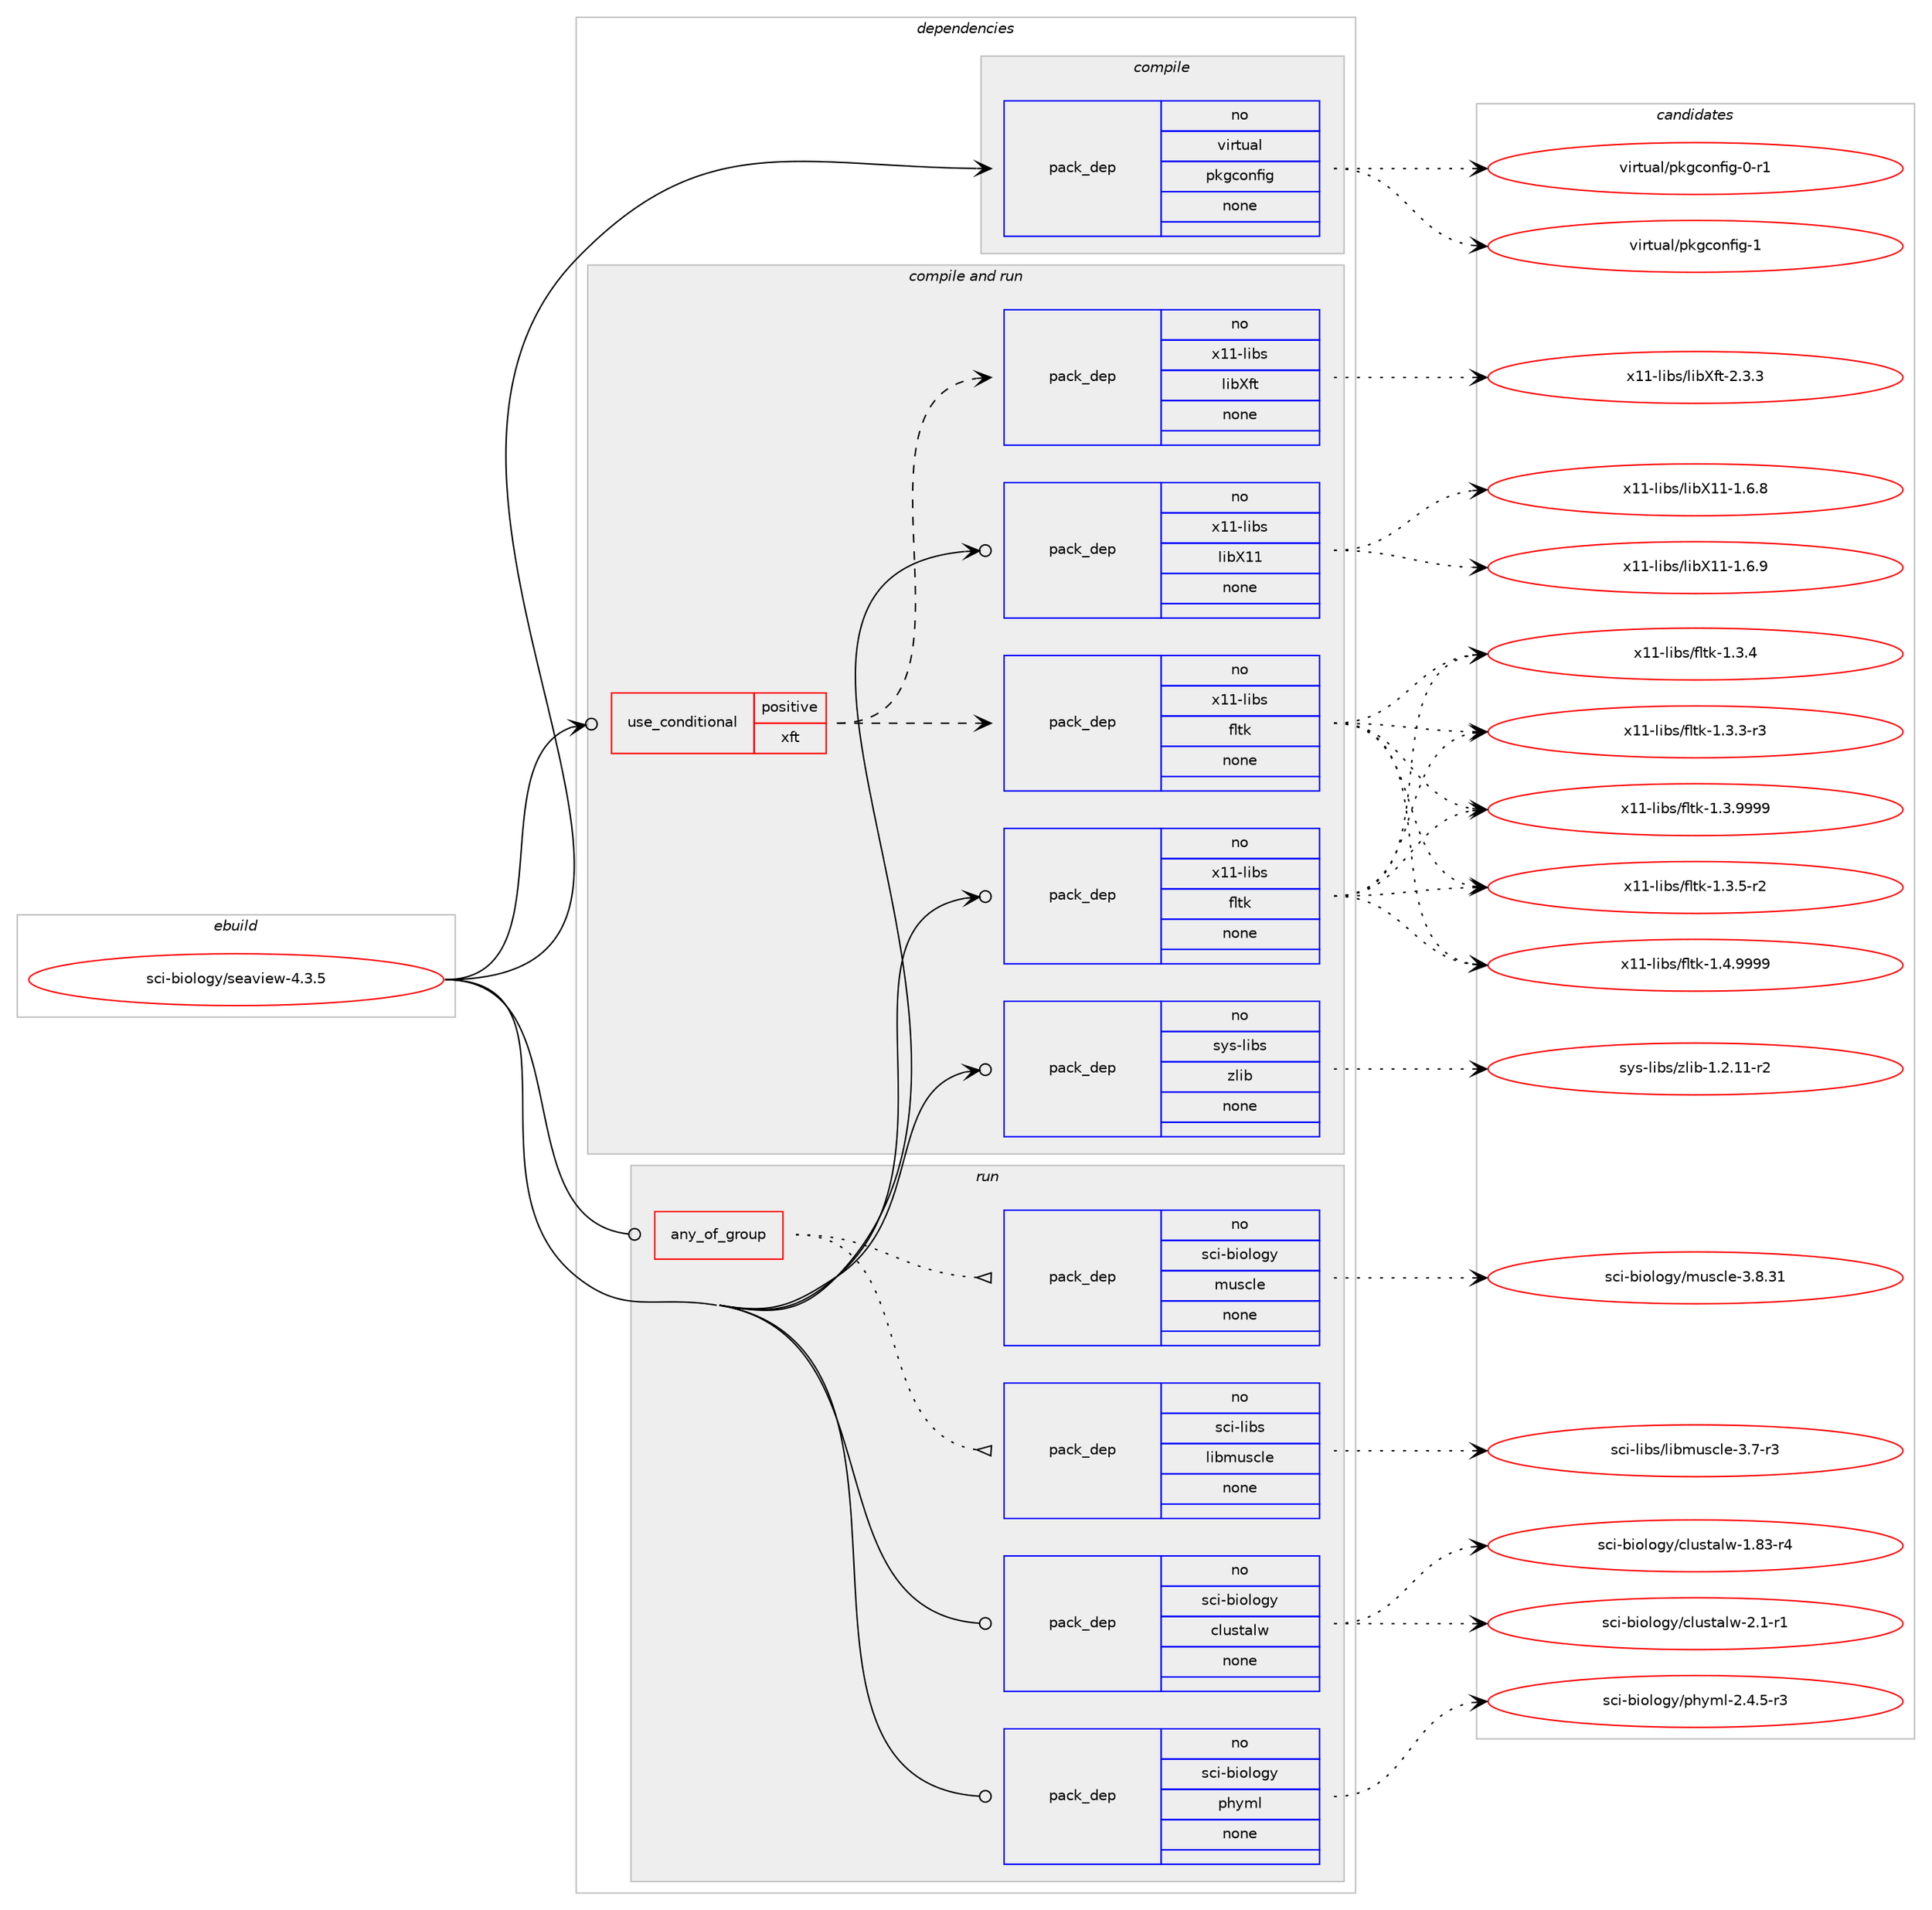 digraph prolog {

# *************
# Graph options
# *************

newrank=true;
concentrate=true;
compound=true;
graph [rankdir=LR,fontname=Helvetica,fontsize=10,ranksep=1.5];#, ranksep=2.5, nodesep=0.2];
edge  [arrowhead=vee];
node  [fontname=Helvetica,fontsize=10];

# **********
# The ebuild
# **********

subgraph cluster_leftcol {
color=gray;
rank=same;
label=<<i>ebuild</i>>;
id [label="sci-biology/seaview-4.3.5", color=red, width=4, href="../sci-biology/seaview-4.3.5.svg"];
}

# ****************
# The dependencies
# ****************

subgraph cluster_midcol {
color=gray;
label=<<i>dependencies</i>>;
subgraph cluster_compile {
fillcolor="#eeeeee";
style=filled;
label=<<i>compile</i>>;
subgraph pack628880 {
dependency850684 [label=<<TABLE BORDER="0" CELLBORDER="1" CELLSPACING="0" CELLPADDING="4" WIDTH="220"><TR><TD ROWSPAN="6" CELLPADDING="30">pack_dep</TD></TR><TR><TD WIDTH="110">no</TD></TR><TR><TD>virtual</TD></TR><TR><TD>pkgconfig</TD></TR><TR><TD>none</TD></TR><TR><TD></TD></TR></TABLE>>, shape=none, color=blue];
}
id:e -> dependency850684:w [weight=20,style="solid",arrowhead="vee"];
}
subgraph cluster_compileandrun {
fillcolor="#eeeeee";
style=filled;
label=<<i>compile and run</i>>;
subgraph cond206807 {
dependency850685 [label=<<TABLE BORDER="0" CELLBORDER="1" CELLSPACING="0" CELLPADDING="4"><TR><TD ROWSPAN="3" CELLPADDING="10">use_conditional</TD></TR><TR><TD>positive</TD></TR><TR><TD>xft</TD></TR></TABLE>>, shape=none, color=red];
subgraph pack628881 {
dependency850686 [label=<<TABLE BORDER="0" CELLBORDER="1" CELLSPACING="0" CELLPADDING="4" WIDTH="220"><TR><TD ROWSPAN="6" CELLPADDING="30">pack_dep</TD></TR><TR><TD WIDTH="110">no</TD></TR><TR><TD>x11-libs</TD></TR><TR><TD>libXft</TD></TR><TR><TD>none</TD></TR><TR><TD></TD></TR></TABLE>>, shape=none, color=blue];
}
dependency850685:e -> dependency850686:w [weight=20,style="dashed",arrowhead="vee"];
subgraph pack628882 {
dependency850687 [label=<<TABLE BORDER="0" CELLBORDER="1" CELLSPACING="0" CELLPADDING="4" WIDTH="220"><TR><TD ROWSPAN="6" CELLPADDING="30">pack_dep</TD></TR><TR><TD WIDTH="110">no</TD></TR><TR><TD>x11-libs</TD></TR><TR><TD>fltk</TD></TR><TR><TD>none</TD></TR><TR><TD></TD></TR></TABLE>>, shape=none, color=blue];
}
dependency850685:e -> dependency850687:w [weight=20,style="dashed",arrowhead="vee"];
}
id:e -> dependency850685:w [weight=20,style="solid",arrowhead="odotvee"];
subgraph pack628883 {
dependency850688 [label=<<TABLE BORDER="0" CELLBORDER="1" CELLSPACING="0" CELLPADDING="4" WIDTH="220"><TR><TD ROWSPAN="6" CELLPADDING="30">pack_dep</TD></TR><TR><TD WIDTH="110">no</TD></TR><TR><TD>sys-libs</TD></TR><TR><TD>zlib</TD></TR><TR><TD>none</TD></TR><TR><TD></TD></TR></TABLE>>, shape=none, color=blue];
}
id:e -> dependency850688:w [weight=20,style="solid",arrowhead="odotvee"];
subgraph pack628884 {
dependency850689 [label=<<TABLE BORDER="0" CELLBORDER="1" CELLSPACING="0" CELLPADDING="4" WIDTH="220"><TR><TD ROWSPAN="6" CELLPADDING="30">pack_dep</TD></TR><TR><TD WIDTH="110">no</TD></TR><TR><TD>x11-libs</TD></TR><TR><TD>fltk</TD></TR><TR><TD>none</TD></TR><TR><TD></TD></TR></TABLE>>, shape=none, color=blue];
}
id:e -> dependency850689:w [weight=20,style="solid",arrowhead="odotvee"];
subgraph pack628885 {
dependency850690 [label=<<TABLE BORDER="0" CELLBORDER="1" CELLSPACING="0" CELLPADDING="4" WIDTH="220"><TR><TD ROWSPAN="6" CELLPADDING="30">pack_dep</TD></TR><TR><TD WIDTH="110">no</TD></TR><TR><TD>x11-libs</TD></TR><TR><TD>libX11</TD></TR><TR><TD>none</TD></TR><TR><TD></TD></TR></TABLE>>, shape=none, color=blue];
}
id:e -> dependency850690:w [weight=20,style="solid",arrowhead="odotvee"];
}
subgraph cluster_run {
fillcolor="#eeeeee";
style=filled;
label=<<i>run</i>>;
subgraph any14494 {
dependency850691 [label=<<TABLE BORDER="0" CELLBORDER="1" CELLSPACING="0" CELLPADDING="4"><TR><TD CELLPADDING="10">any_of_group</TD></TR></TABLE>>, shape=none, color=red];subgraph pack628886 {
dependency850692 [label=<<TABLE BORDER="0" CELLBORDER="1" CELLSPACING="0" CELLPADDING="4" WIDTH="220"><TR><TD ROWSPAN="6" CELLPADDING="30">pack_dep</TD></TR><TR><TD WIDTH="110">no</TD></TR><TR><TD>sci-libs</TD></TR><TR><TD>libmuscle</TD></TR><TR><TD>none</TD></TR><TR><TD></TD></TR></TABLE>>, shape=none, color=blue];
}
dependency850691:e -> dependency850692:w [weight=20,style="dotted",arrowhead="oinv"];
subgraph pack628887 {
dependency850693 [label=<<TABLE BORDER="0" CELLBORDER="1" CELLSPACING="0" CELLPADDING="4" WIDTH="220"><TR><TD ROWSPAN="6" CELLPADDING="30">pack_dep</TD></TR><TR><TD WIDTH="110">no</TD></TR><TR><TD>sci-biology</TD></TR><TR><TD>muscle</TD></TR><TR><TD>none</TD></TR><TR><TD></TD></TR></TABLE>>, shape=none, color=blue];
}
dependency850691:e -> dependency850693:w [weight=20,style="dotted",arrowhead="oinv"];
}
id:e -> dependency850691:w [weight=20,style="solid",arrowhead="odot"];
subgraph pack628888 {
dependency850694 [label=<<TABLE BORDER="0" CELLBORDER="1" CELLSPACING="0" CELLPADDING="4" WIDTH="220"><TR><TD ROWSPAN="6" CELLPADDING="30">pack_dep</TD></TR><TR><TD WIDTH="110">no</TD></TR><TR><TD>sci-biology</TD></TR><TR><TD>clustalw</TD></TR><TR><TD>none</TD></TR><TR><TD></TD></TR></TABLE>>, shape=none, color=blue];
}
id:e -> dependency850694:w [weight=20,style="solid",arrowhead="odot"];
subgraph pack628889 {
dependency850695 [label=<<TABLE BORDER="0" CELLBORDER="1" CELLSPACING="0" CELLPADDING="4" WIDTH="220"><TR><TD ROWSPAN="6" CELLPADDING="30">pack_dep</TD></TR><TR><TD WIDTH="110">no</TD></TR><TR><TD>sci-biology</TD></TR><TR><TD>phyml</TD></TR><TR><TD>none</TD></TR><TR><TD></TD></TR></TABLE>>, shape=none, color=blue];
}
id:e -> dependency850695:w [weight=20,style="solid",arrowhead="odot"];
}
}

# **************
# The candidates
# **************

subgraph cluster_choices {
rank=same;
color=gray;
label=<<i>candidates</i>>;

subgraph choice628880 {
color=black;
nodesep=1;
choice11810511411611797108471121071039911111010210510345484511449 [label="virtual/pkgconfig-0-r1", color=red, width=4,href="../virtual/pkgconfig-0-r1.svg"];
choice1181051141161179710847112107103991111101021051034549 [label="virtual/pkgconfig-1", color=red, width=4,href="../virtual/pkgconfig-1.svg"];
dependency850684:e -> choice11810511411611797108471121071039911111010210510345484511449:w [style=dotted,weight="100"];
dependency850684:e -> choice1181051141161179710847112107103991111101021051034549:w [style=dotted,weight="100"];
}
subgraph choice628881 {
color=black;
nodesep=1;
choice12049494510810598115471081059888102116455046514651 [label="x11-libs/libXft-2.3.3", color=red, width=4,href="../x11-libs/libXft-2.3.3.svg"];
dependency850686:e -> choice12049494510810598115471081059888102116455046514651:w [style=dotted,weight="100"];
}
subgraph choice628882 {
color=black;
nodesep=1;
choice12049494510810598115471021081161074549465146514511451 [label="x11-libs/fltk-1.3.3-r3", color=red, width=4,href="../x11-libs/fltk-1.3.3-r3.svg"];
choice1204949451081059811547102108116107454946514652 [label="x11-libs/fltk-1.3.4", color=red, width=4,href="../x11-libs/fltk-1.3.4.svg"];
choice12049494510810598115471021081161074549465146534511450 [label="x11-libs/fltk-1.3.5-r2", color=red, width=4,href="../x11-libs/fltk-1.3.5-r2.svg"];
choice1204949451081059811547102108116107454946514657575757 [label="x11-libs/fltk-1.3.9999", color=red, width=4,href="../x11-libs/fltk-1.3.9999.svg"];
choice1204949451081059811547102108116107454946524657575757 [label="x11-libs/fltk-1.4.9999", color=red, width=4,href="../x11-libs/fltk-1.4.9999.svg"];
dependency850687:e -> choice12049494510810598115471021081161074549465146514511451:w [style=dotted,weight="100"];
dependency850687:e -> choice1204949451081059811547102108116107454946514652:w [style=dotted,weight="100"];
dependency850687:e -> choice12049494510810598115471021081161074549465146534511450:w [style=dotted,weight="100"];
dependency850687:e -> choice1204949451081059811547102108116107454946514657575757:w [style=dotted,weight="100"];
dependency850687:e -> choice1204949451081059811547102108116107454946524657575757:w [style=dotted,weight="100"];
}
subgraph choice628883 {
color=black;
nodesep=1;
choice11512111545108105981154712210810598454946504649494511450 [label="sys-libs/zlib-1.2.11-r2", color=red, width=4,href="../sys-libs/zlib-1.2.11-r2.svg"];
dependency850688:e -> choice11512111545108105981154712210810598454946504649494511450:w [style=dotted,weight="100"];
}
subgraph choice628884 {
color=black;
nodesep=1;
choice12049494510810598115471021081161074549465146514511451 [label="x11-libs/fltk-1.3.3-r3", color=red, width=4,href="../x11-libs/fltk-1.3.3-r3.svg"];
choice1204949451081059811547102108116107454946514652 [label="x11-libs/fltk-1.3.4", color=red, width=4,href="../x11-libs/fltk-1.3.4.svg"];
choice12049494510810598115471021081161074549465146534511450 [label="x11-libs/fltk-1.3.5-r2", color=red, width=4,href="../x11-libs/fltk-1.3.5-r2.svg"];
choice1204949451081059811547102108116107454946514657575757 [label="x11-libs/fltk-1.3.9999", color=red, width=4,href="../x11-libs/fltk-1.3.9999.svg"];
choice1204949451081059811547102108116107454946524657575757 [label="x11-libs/fltk-1.4.9999", color=red, width=4,href="../x11-libs/fltk-1.4.9999.svg"];
dependency850689:e -> choice12049494510810598115471021081161074549465146514511451:w [style=dotted,weight="100"];
dependency850689:e -> choice1204949451081059811547102108116107454946514652:w [style=dotted,weight="100"];
dependency850689:e -> choice12049494510810598115471021081161074549465146534511450:w [style=dotted,weight="100"];
dependency850689:e -> choice1204949451081059811547102108116107454946514657575757:w [style=dotted,weight="100"];
dependency850689:e -> choice1204949451081059811547102108116107454946524657575757:w [style=dotted,weight="100"];
}
subgraph choice628885 {
color=black;
nodesep=1;
choice120494945108105981154710810598884949454946544656 [label="x11-libs/libX11-1.6.8", color=red, width=4,href="../x11-libs/libX11-1.6.8.svg"];
choice120494945108105981154710810598884949454946544657 [label="x11-libs/libX11-1.6.9", color=red, width=4,href="../x11-libs/libX11-1.6.9.svg"];
dependency850690:e -> choice120494945108105981154710810598884949454946544656:w [style=dotted,weight="100"];
dependency850690:e -> choice120494945108105981154710810598884949454946544657:w [style=dotted,weight="100"];
}
subgraph choice628886 {
color=black;
nodesep=1;
choice115991054510810598115471081059810911711599108101455146554511451 [label="sci-libs/libmuscle-3.7-r3", color=red, width=4,href="../sci-libs/libmuscle-3.7-r3.svg"];
dependency850692:e -> choice115991054510810598115471081059810911711599108101455146554511451:w [style=dotted,weight="100"];
}
subgraph choice628887 {
color=black;
nodesep=1;
choice115991054598105111108111103121471091171159910810145514656465149 [label="sci-biology/muscle-3.8.31", color=red, width=4,href="../sci-biology/muscle-3.8.31.svg"];
dependency850693:e -> choice115991054598105111108111103121471091171159910810145514656465149:w [style=dotted,weight="100"];
}
subgraph choice628888 {
color=black;
nodesep=1;
choice11599105459810511110811110312147991081171151169710811945494656514511452 [label="sci-biology/clustalw-1.83-r4", color=red, width=4,href="../sci-biology/clustalw-1.83-r4.svg"];
choice115991054598105111108111103121479910811711511697108119455046494511449 [label="sci-biology/clustalw-2.1-r1", color=red, width=4,href="../sci-biology/clustalw-2.1-r1.svg"];
dependency850694:e -> choice11599105459810511110811110312147991081171151169710811945494656514511452:w [style=dotted,weight="100"];
dependency850694:e -> choice115991054598105111108111103121479910811711511697108119455046494511449:w [style=dotted,weight="100"];
}
subgraph choice628889 {
color=black;
nodesep=1;
choice115991054598105111108111103121471121041211091084550465246534511451 [label="sci-biology/phyml-2.4.5-r3", color=red, width=4,href="../sci-biology/phyml-2.4.5-r3.svg"];
dependency850695:e -> choice115991054598105111108111103121471121041211091084550465246534511451:w [style=dotted,weight="100"];
}
}

}
